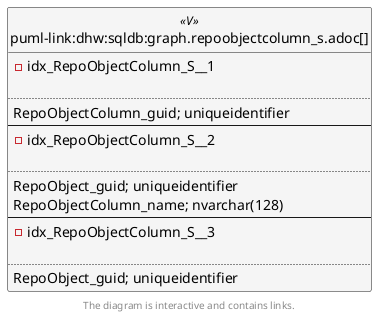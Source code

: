 @startuml
left to right direction
'top to bottom direction
hide circle
'avoide "." issues:
set namespaceSeparator none


skinparam class {
  BackgroundColor White
  BackgroundColor<<FN>> Yellow
  BackgroundColor<<FS>> Yellow
  BackgroundColor<<FT>> LightGray
  BackgroundColor<<IF>> Yellow
  BackgroundColor<<IS>> Yellow
  BackgroundColor<<P>> Aqua
  BackgroundColor<<PC>> Aqua
  BackgroundColor<<SN>> Yellow
  BackgroundColor<<SO>> SlateBlue
  BackgroundColor<<TF>> LightGray
  BackgroundColor<<TR>> Tomato
  BackgroundColor<<U>> White
  BackgroundColor<<V>> WhiteSmoke
  BackgroundColor<<X>> Aqua
  BackgroundColor<<external>> AliceBlue
}


entity "puml-link:dhw:sqldb:graph.repoobjectcolumn_s.adoc[]" as graph.RepoObjectColumn_S << V >> {
- idx_RepoObjectColumn_S__1

..
RepoObjectColumn_guid; uniqueidentifier
--
- idx_RepoObjectColumn_S__2

..
RepoObject_guid; uniqueidentifier
RepoObjectColumn_name; nvarchar(128)
--
- idx_RepoObjectColumn_S__3

..
RepoObject_guid; uniqueidentifier
}

footer The diagram is interactive and contains links.
@enduml

